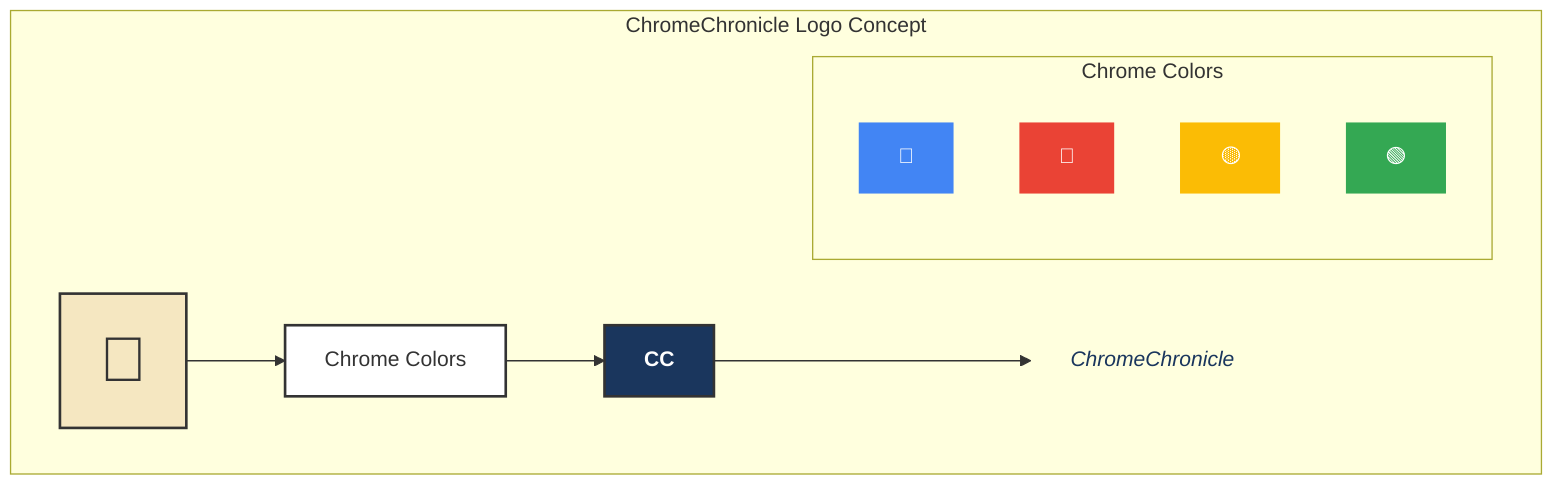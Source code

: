 graph TD
    subgraph "ChromeChronicle Logo Concept"
        A[📜] --> B[Chrome Colors]
        
        subgraph "Chrome Colors"
            C[🔵]
            D[🔴]
            E[🟡]
            F[🟢]
        end
        
        B --> G[CC]
        G --> H[ChromeChronicle]
    end
    
    style A fill:#F5E7C1,stroke:#333,stroke-width:2px,font-size:48px
    style B fill:#FFFFFF,stroke:#333,stroke-width:2px
    style C fill:#4285F4,stroke:none,color:white
    style D fill:#EA4335,stroke:none,color:white
    style E fill:#FBBC05,stroke:none,color:white
    style F fill:#34A853,stroke:none,color:white
    style G fill:#1A365D,stroke:#333,stroke-width:2px,color:white,font-weight:bold
    style H fill:none,stroke:none,color:#1A365D,font-style:italic